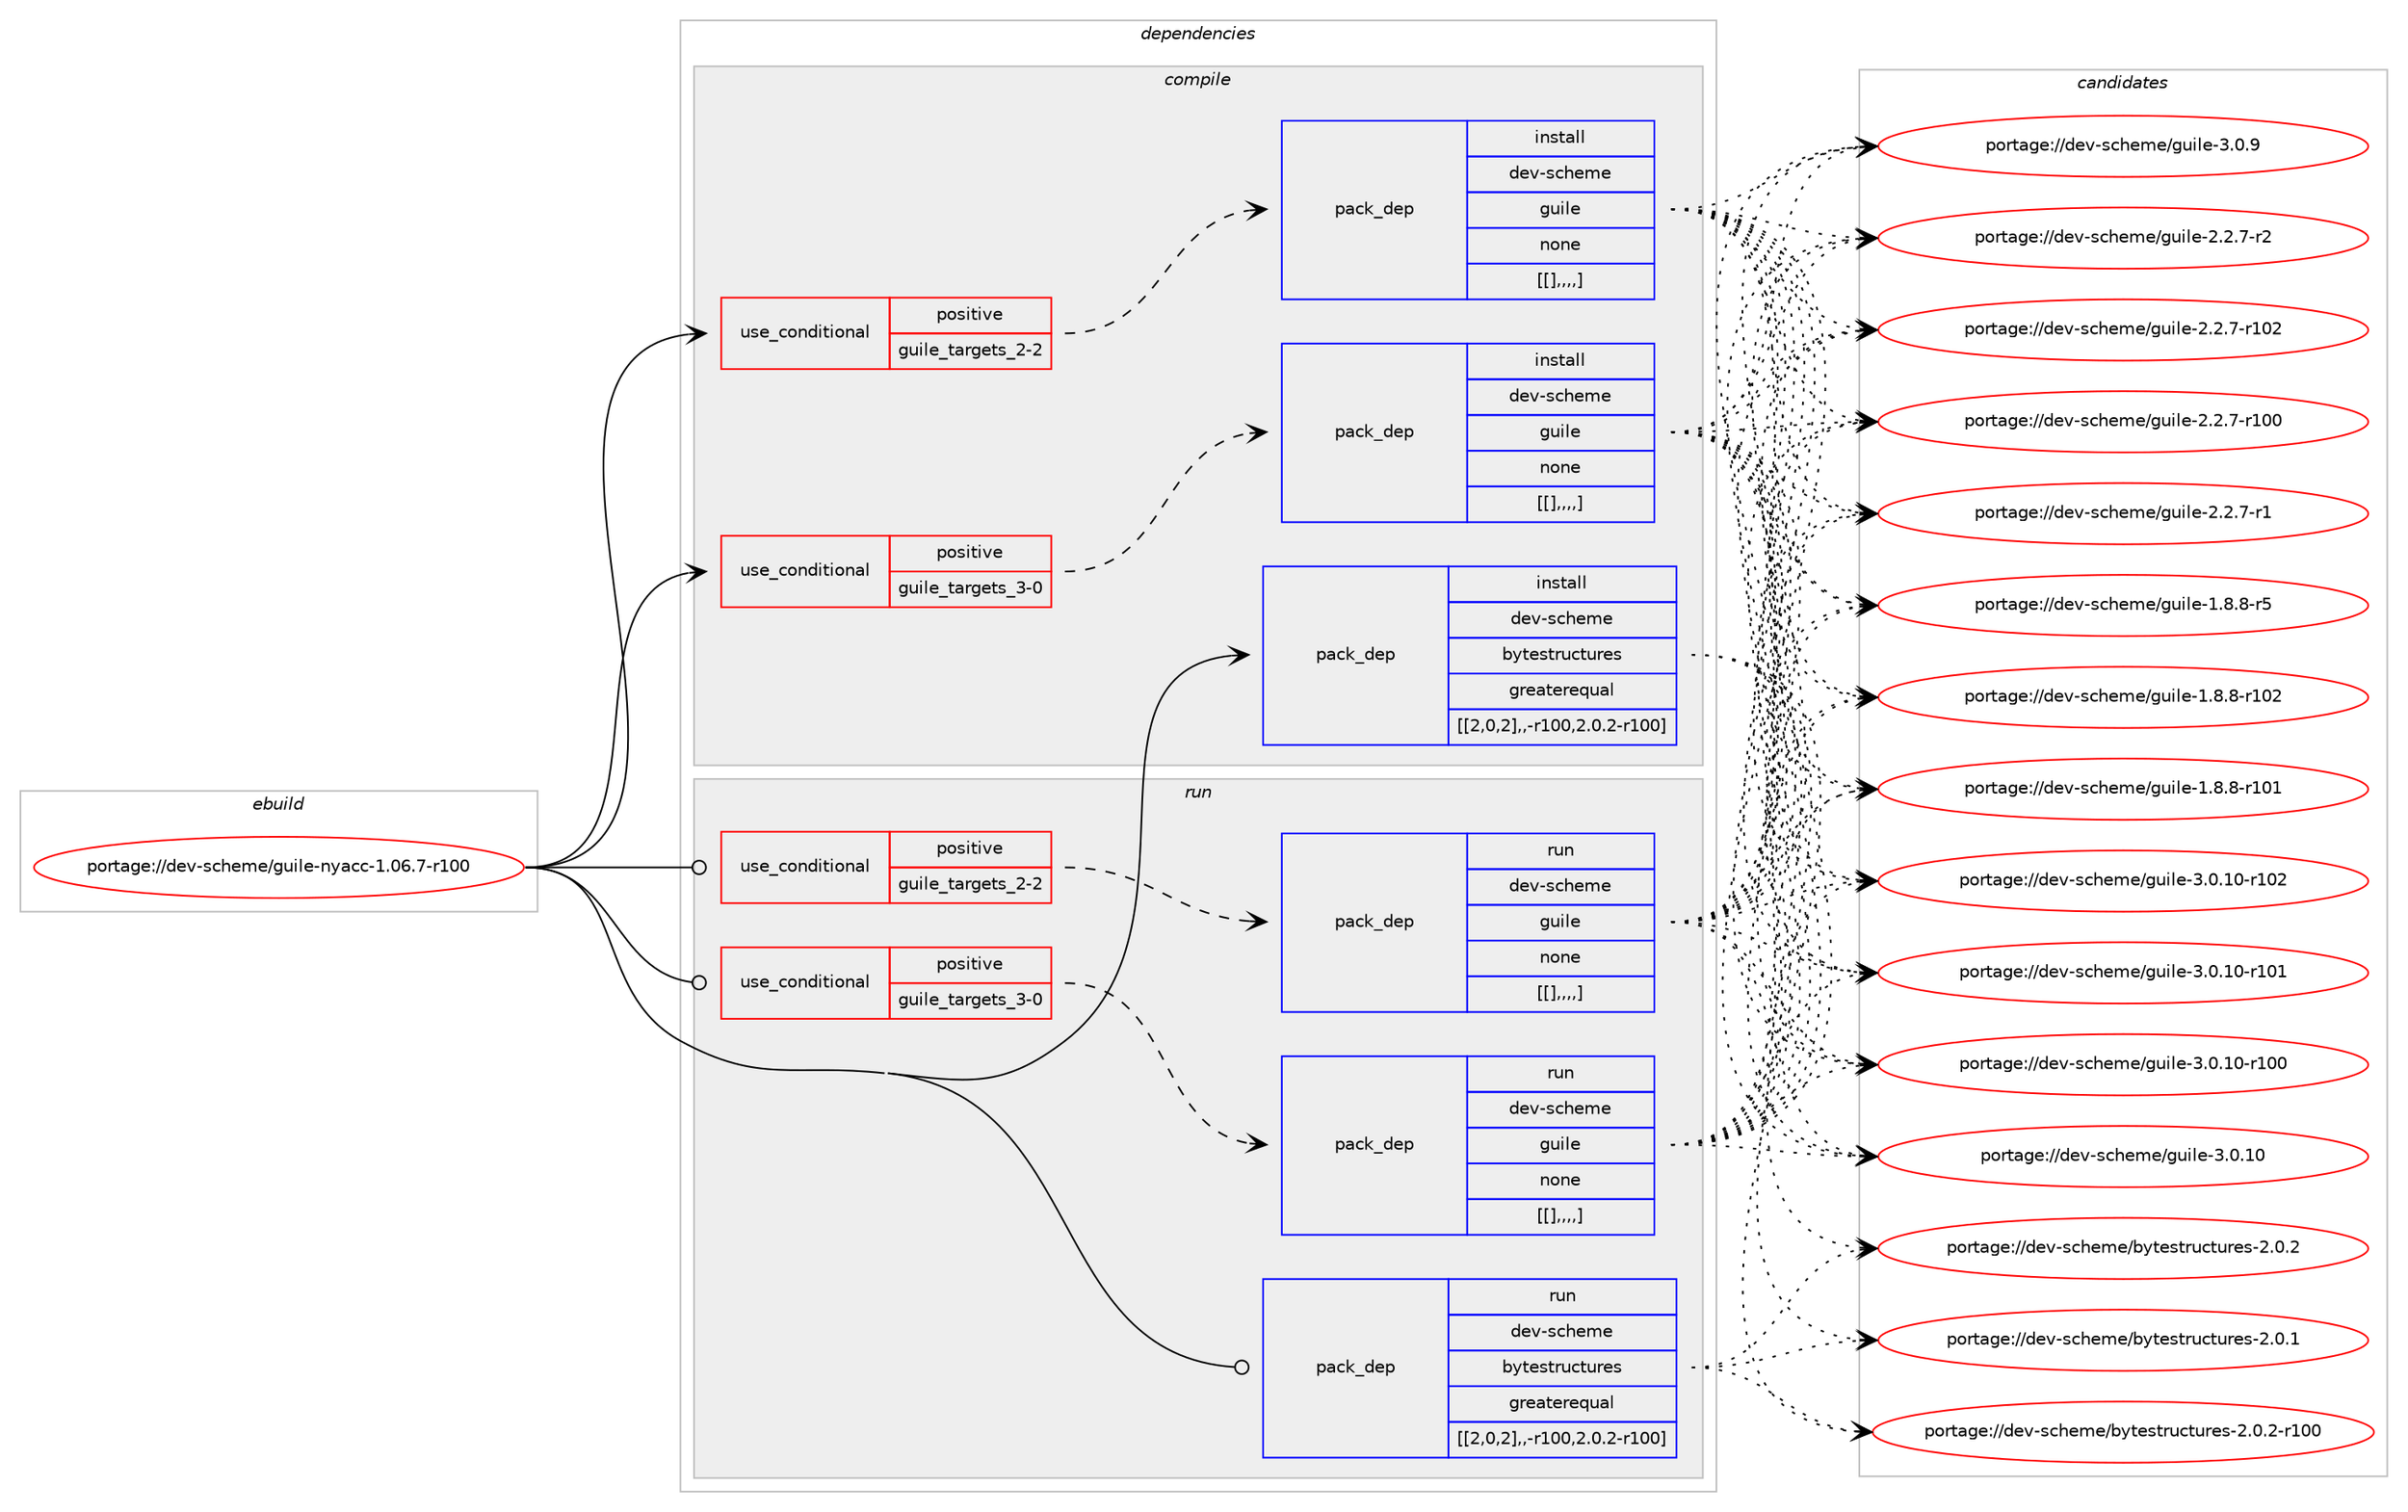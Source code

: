 digraph prolog {

# *************
# Graph options
# *************

newrank=true;
concentrate=true;
compound=true;
graph [rankdir=LR,fontname=Helvetica,fontsize=10,ranksep=1.5];#, ranksep=2.5, nodesep=0.2];
edge  [arrowhead=vee];
node  [fontname=Helvetica,fontsize=10];

# **********
# The ebuild
# **********

subgraph cluster_leftcol {
color=gray;
label=<<i>ebuild</i>>;
id [label="portage://dev-scheme/guile-nyacc-1.06.7-r100", color=red, width=4, href="../dev-scheme/guile-nyacc-1.06.7-r100.svg"];
}

# ****************
# The dependencies
# ****************

subgraph cluster_midcol {
color=gray;
label=<<i>dependencies</i>>;
subgraph cluster_compile {
fillcolor="#eeeeee";
style=filled;
label=<<i>compile</i>>;
subgraph cond63772 {
dependency220930 [label=<<TABLE BORDER="0" CELLBORDER="1" CELLSPACING="0" CELLPADDING="4"><TR><TD ROWSPAN="3" CELLPADDING="10">use_conditional</TD></TR><TR><TD>positive</TD></TR><TR><TD>guile_targets_2-2</TD></TR></TABLE>>, shape=none, color=red];
subgraph pack155673 {
dependency220970 [label=<<TABLE BORDER="0" CELLBORDER="1" CELLSPACING="0" CELLPADDING="4" WIDTH="220"><TR><TD ROWSPAN="6" CELLPADDING="30">pack_dep</TD></TR><TR><TD WIDTH="110">install</TD></TR><TR><TD>dev-scheme</TD></TR><TR><TD>guile</TD></TR><TR><TD>none</TD></TR><TR><TD>[[],,,,]</TD></TR></TABLE>>, shape=none, color=blue];
}
dependency220930:e -> dependency220970:w [weight=20,style="dashed",arrowhead="vee"];
}
id:e -> dependency220930:w [weight=20,style="solid",arrowhead="vee"];
subgraph cond63785 {
dependency220983 [label=<<TABLE BORDER="0" CELLBORDER="1" CELLSPACING="0" CELLPADDING="4"><TR><TD ROWSPAN="3" CELLPADDING="10">use_conditional</TD></TR><TR><TD>positive</TD></TR><TR><TD>guile_targets_3-0</TD></TR></TABLE>>, shape=none, color=red];
subgraph pack155714 {
dependency221007 [label=<<TABLE BORDER="0" CELLBORDER="1" CELLSPACING="0" CELLPADDING="4" WIDTH="220"><TR><TD ROWSPAN="6" CELLPADDING="30">pack_dep</TD></TR><TR><TD WIDTH="110">install</TD></TR><TR><TD>dev-scheme</TD></TR><TR><TD>guile</TD></TR><TR><TD>none</TD></TR><TR><TD>[[],,,,]</TD></TR></TABLE>>, shape=none, color=blue];
}
dependency220983:e -> dependency221007:w [weight=20,style="dashed",arrowhead="vee"];
}
id:e -> dependency220983:w [weight=20,style="solid",arrowhead="vee"];
subgraph pack155728 {
dependency221019 [label=<<TABLE BORDER="0" CELLBORDER="1" CELLSPACING="0" CELLPADDING="4" WIDTH="220"><TR><TD ROWSPAN="6" CELLPADDING="30">pack_dep</TD></TR><TR><TD WIDTH="110">install</TD></TR><TR><TD>dev-scheme</TD></TR><TR><TD>bytestructures</TD></TR><TR><TD>greaterequal</TD></TR><TR><TD>[[2,0,2],,-r100,2.0.2-r100]</TD></TR></TABLE>>, shape=none, color=blue];
}
id:e -> dependency221019:w [weight=20,style="solid",arrowhead="vee"];
}
subgraph cluster_compileandrun {
fillcolor="#eeeeee";
style=filled;
label=<<i>compile and run</i>>;
}
subgraph cluster_run {
fillcolor="#eeeeee";
style=filled;
label=<<i>run</i>>;
subgraph cond63798 {
dependency221039 [label=<<TABLE BORDER="0" CELLBORDER="1" CELLSPACING="0" CELLPADDING="4"><TR><TD ROWSPAN="3" CELLPADDING="10">use_conditional</TD></TR><TR><TD>positive</TD></TR><TR><TD>guile_targets_2-2</TD></TR></TABLE>>, shape=none, color=red];
subgraph pack155750 {
dependency221051 [label=<<TABLE BORDER="0" CELLBORDER="1" CELLSPACING="0" CELLPADDING="4" WIDTH="220"><TR><TD ROWSPAN="6" CELLPADDING="30">pack_dep</TD></TR><TR><TD WIDTH="110">run</TD></TR><TR><TD>dev-scheme</TD></TR><TR><TD>guile</TD></TR><TR><TD>none</TD></TR><TR><TD>[[],,,,]</TD></TR></TABLE>>, shape=none, color=blue];
}
dependency221039:e -> dependency221051:w [weight=20,style="dashed",arrowhead="vee"];
}
id:e -> dependency221039:w [weight=20,style="solid",arrowhead="odot"];
subgraph cond63805 {
dependency221079 [label=<<TABLE BORDER="0" CELLBORDER="1" CELLSPACING="0" CELLPADDING="4"><TR><TD ROWSPAN="3" CELLPADDING="10">use_conditional</TD></TR><TR><TD>positive</TD></TR><TR><TD>guile_targets_3-0</TD></TR></TABLE>>, shape=none, color=red];
subgraph pack155777 {
dependency221122 [label=<<TABLE BORDER="0" CELLBORDER="1" CELLSPACING="0" CELLPADDING="4" WIDTH="220"><TR><TD ROWSPAN="6" CELLPADDING="30">pack_dep</TD></TR><TR><TD WIDTH="110">run</TD></TR><TR><TD>dev-scheme</TD></TR><TR><TD>guile</TD></TR><TR><TD>none</TD></TR><TR><TD>[[],,,,]</TD></TR></TABLE>>, shape=none, color=blue];
}
dependency221079:e -> dependency221122:w [weight=20,style="dashed",arrowhead="vee"];
}
id:e -> dependency221079:w [weight=20,style="solid",arrowhead="odot"];
subgraph pack155840 {
dependency221186 [label=<<TABLE BORDER="0" CELLBORDER="1" CELLSPACING="0" CELLPADDING="4" WIDTH="220"><TR><TD ROWSPAN="6" CELLPADDING="30">pack_dep</TD></TR><TR><TD WIDTH="110">run</TD></TR><TR><TD>dev-scheme</TD></TR><TR><TD>bytestructures</TD></TR><TR><TD>greaterequal</TD></TR><TR><TD>[[2,0,2],,-r100,2.0.2-r100]</TD></TR></TABLE>>, shape=none, color=blue];
}
id:e -> dependency221186:w [weight=20,style="solid",arrowhead="odot"];
}
}

# **************
# The candidates
# **************

subgraph cluster_choices {
rank=same;
color=gray;
label=<<i>candidates</i>>;

subgraph choice155623 {
color=black;
nodesep=1;
choice1001011184511599104101109101471031171051081014551464846494845114494850 [label="portage://dev-scheme/guile-3.0.10-r102", color=red, width=4,href="../dev-scheme/guile-3.0.10-r102.svg"];
choice1001011184511599104101109101471031171051081014551464846494845114494849 [label="portage://dev-scheme/guile-3.0.10-r101", color=red, width=4,href="../dev-scheme/guile-3.0.10-r101.svg"];
choice1001011184511599104101109101471031171051081014551464846494845114494848 [label="portage://dev-scheme/guile-3.0.10-r100", color=red, width=4,href="../dev-scheme/guile-3.0.10-r100.svg"];
choice10010111845115991041011091014710311710510810145514648464948 [label="portage://dev-scheme/guile-3.0.10", color=red, width=4,href="../dev-scheme/guile-3.0.10.svg"];
choice100101118451159910410110910147103117105108101455146484657 [label="portage://dev-scheme/guile-3.0.9", color=red, width=4,href="../dev-scheme/guile-3.0.9.svg"];
choice1001011184511599104101109101471031171051081014550465046554511450 [label="portage://dev-scheme/guile-2.2.7-r2", color=red, width=4,href="../dev-scheme/guile-2.2.7-r2.svg"];
choice10010111845115991041011091014710311710510810145504650465545114494850 [label="portage://dev-scheme/guile-2.2.7-r102", color=red, width=4,href="../dev-scheme/guile-2.2.7-r102.svg"];
choice10010111845115991041011091014710311710510810145504650465545114494848 [label="portage://dev-scheme/guile-2.2.7-r100", color=red, width=4,href="../dev-scheme/guile-2.2.7-r100.svg"];
choice1001011184511599104101109101471031171051081014550465046554511449 [label="portage://dev-scheme/guile-2.2.7-r1", color=red, width=4,href="../dev-scheme/guile-2.2.7-r1.svg"];
choice1001011184511599104101109101471031171051081014549465646564511453 [label="portage://dev-scheme/guile-1.8.8-r5", color=red, width=4,href="../dev-scheme/guile-1.8.8-r5.svg"];
choice10010111845115991041011091014710311710510810145494656465645114494850 [label="portage://dev-scheme/guile-1.8.8-r102", color=red, width=4,href="../dev-scheme/guile-1.8.8-r102.svg"];
choice10010111845115991041011091014710311710510810145494656465645114494849 [label="portage://dev-scheme/guile-1.8.8-r101", color=red, width=4,href="../dev-scheme/guile-1.8.8-r101.svg"];
dependency220970:e -> choice1001011184511599104101109101471031171051081014551464846494845114494850:w [style=dotted,weight="100"];
dependency220970:e -> choice1001011184511599104101109101471031171051081014551464846494845114494849:w [style=dotted,weight="100"];
dependency220970:e -> choice1001011184511599104101109101471031171051081014551464846494845114494848:w [style=dotted,weight="100"];
dependency220970:e -> choice10010111845115991041011091014710311710510810145514648464948:w [style=dotted,weight="100"];
dependency220970:e -> choice100101118451159910410110910147103117105108101455146484657:w [style=dotted,weight="100"];
dependency220970:e -> choice1001011184511599104101109101471031171051081014550465046554511450:w [style=dotted,weight="100"];
dependency220970:e -> choice10010111845115991041011091014710311710510810145504650465545114494850:w [style=dotted,weight="100"];
dependency220970:e -> choice10010111845115991041011091014710311710510810145504650465545114494848:w [style=dotted,weight="100"];
dependency220970:e -> choice1001011184511599104101109101471031171051081014550465046554511449:w [style=dotted,weight="100"];
dependency220970:e -> choice1001011184511599104101109101471031171051081014549465646564511453:w [style=dotted,weight="100"];
dependency220970:e -> choice10010111845115991041011091014710311710510810145494656465645114494850:w [style=dotted,weight="100"];
dependency220970:e -> choice10010111845115991041011091014710311710510810145494656465645114494849:w [style=dotted,weight="100"];
}
subgraph choice155642 {
color=black;
nodesep=1;
choice1001011184511599104101109101471031171051081014551464846494845114494850 [label="portage://dev-scheme/guile-3.0.10-r102", color=red, width=4,href="../dev-scheme/guile-3.0.10-r102.svg"];
choice1001011184511599104101109101471031171051081014551464846494845114494849 [label="portage://dev-scheme/guile-3.0.10-r101", color=red, width=4,href="../dev-scheme/guile-3.0.10-r101.svg"];
choice1001011184511599104101109101471031171051081014551464846494845114494848 [label="portage://dev-scheme/guile-3.0.10-r100", color=red, width=4,href="../dev-scheme/guile-3.0.10-r100.svg"];
choice10010111845115991041011091014710311710510810145514648464948 [label="portage://dev-scheme/guile-3.0.10", color=red, width=4,href="../dev-scheme/guile-3.0.10.svg"];
choice100101118451159910410110910147103117105108101455146484657 [label="portage://dev-scheme/guile-3.0.9", color=red, width=4,href="../dev-scheme/guile-3.0.9.svg"];
choice1001011184511599104101109101471031171051081014550465046554511450 [label="portage://dev-scheme/guile-2.2.7-r2", color=red, width=4,href="../dev-scheme/guile-2.2.7-r2.svg"];
choice10010111845115991041011091014710311710510810145504650465545114494850 [label="portage://dev-scheme/guile-2.2.7-r102", color=red, width=4,href="../dev-scheme/guile-2.2.7-r102.svg"];
choice10010111845115991041011091014710311710510810145504650465545114494848 [label="portage://dev-scheme/guile-2.2.7-r100", color=red, width=4,href="../dev-scheme/guile-2.2.7-r100.svg"];
choice1001011184511599104101109101471031171051081014550465046554511449 [label="portage://dev-scheme/guile-2.2.7-r1", color=red, width=4,href="../dev-scheme/guile-2.2.7-r1.svg"];
choice1001011184511599104101109101471031171051081014549465646564511453 [label="portage://dev-scheme/guile-1.8.8-r5", color=red, width=4,href="../dev-scheme/guile-1.8.8-r5.svg"];
choice10010111845115991041011091014710311710510810145494656465645114494850 [label="portage://dev-scheme/guile-1.8.8-r102", color=red, width=4,href="../dev-scheme/guile-1.8.8-r102.svg"];
choice10010111845115991041011091014710311710510810145494656465645114494849 [label="portage://dev-scheme/guile-1.8.8-r101", color=red, width=4,href="../dev-scheme/guile-1.8.8-r101.svg"];
dependency221007:e -> choice1001011184511599104101109101471031171051081014551464846494845114494850:w [style=dotted,weight="100"];
dependency221007:e -> choice1001011184511599104101109101471031171051081014551464846494845114494849:w [style=dotted,weight="100"];
dependency221007:e -> choice1001011184511599104101109101471031171051081014551464846494845114494848:w [style=dotted,weight="100"];
dependency221007:e -> choice10010111845115991041011091014710311710510810145514648464948:w [style=dotted,weight="100"];
dependency221007:e -> choice100101118451159910410110910147103117105108101455146484657:w [style=dotted,weight="100"];
dependency221007:e -> choice1001011184511599104101109101471031171051081014550465046554511450:w [style=dotted,weight="100"];
dependency221007:e -> choice10010111845115991041011091014710311710510810145504650465545114494850:w [style=dotted,weight="100"];
dependency221007:e -> choice10010111845115991041011091014710311710510810145504650465545114494848:w [style=dotted,weight="100"];
dependency221007:e -> choice1001011184511599104101109101471031171051081014550465046554511449:w [style=dotted,weight="100"];
dependency221007:e -> choice1001011184511599104101109101471031171051081014549465646564511453:w [style=dotted,weight="100"];
dependency221007:e -> choice10010111845115991041011091014710311710510810145494656465645114494850:w [style=dotted,weight="100"];
dependency221007:e -> choice10010111845115991041011091014710311710510810145494656465645114494849:w [style=dotted,weight="100"];
}
subgraph choice155732 {
color=black;
nodesep=1;
choice100101118451159910410110910147981211161011151161141179911611711410111545504648465045114494848 [label="portage://dev-scheme/bytestructures-2.0.2-r100", color=red, width=4,href="../dev-scheme/bytestructures-2.0.2-r100.svg"];
choice1001011184511599104101109101479812111610111511611411799116117114101115455046484650 [label="portage://dev-scheme/bytestructures-2.0.2", color=red, width=4,href="../dev-scheme/bytestructures-2.0.2.svg"];
choice1001011184511599104101109101479812111610111511611411799116117114101115455046484649 [label="portage://dev-scheme/bytestructures-2.0.1", color=red, width=4,href="../dev-scheme/bytestructures-2.0.1.svg"];
dependency221019:e -> choice100101118451159910410110910147981211161011151161141179911611711410111545504648465045114494848:w [style=dotted,weight="100"];
dependency221019:e -> choice1001011184511599104101109101479812111610111511611411799116117114101115455046484650:w [style=dotted,weight="100"];
dependency221019:e -> choice1001011184511599104101109101479812111610111511611411799116117114101115455046484649:w [style=dotted,weight="100"];
}
subgraph choice155745 {
color=black;
nodesep=1;
choice1001011184511599104101109101471031171051081014551464846494845114494850 [label="portage://dev-scheme/guile-3.0.10-r102", color=red, width=4,href="../dev-scheme/guile-3.0.10-r102.svg"];
choice1001011184511599104101109101471031171051081014551464846494845114494849 [label="portage://dev-scheme/guile-3.0.10-r101", color=red, width=4,href="../dev-scheme/guile-3.0.10-r101.svg"];
choice1001011184511599104101109101471031171051081014551464846494845114494848 [label="portage://dev-scheme/guile-3.0.10-r100", color=red, width=4,href="../dev-scheme/guile-3.0.10-r100.svg"];
choice10010111845115991041011091014710311710510810145514648464948 [label="portage://dev-scheme/guile-3.0.10", color=red, width=4,href="../dev-scheme/guile-3.0.10.svg"];
choice100101118451159910410110910147103117105108101455146484657 [label="portage://dev-scheme/guile-3.0.9", color=red, width=4,href="../dev-scheme/guile-3.0.9.svg"];
choice1001011184511599104101109101471031171051081014550465046554511450 [label="portage://dev-scheme/guile-2.2.7-r2", color=red, width=4,href="../dev-scheme/guile-2.2.7-r2.svg"];
choice10010111845115991041011091014710311710510810145504650465545114494850 [label="portage://dev-scheme/guile-2.2.7-r102", color=red, width=4,href="../dev-scheme/guile-2.2.7-r102.svg"];
choice10010111845115991041011091014710311710510810145504650465545114494848 [label="portage://dev-scheme/guile-2.2.7-r100", color=red, width=4,href="../dev-scheme/guile-2.2.7-r100.svg"];
choice1001011184511599104101109101471031171051081014550465046554511449 [label="portage://dev-scheme/guile-2.2.7-r1", color=red, width=4,href="../dev-scheme/guile-2.2.7-r1.svg"];
choice1001011184511599104101109101471031171051081014549465646564511453 [label="portage://dev-scheme/guile-1.8.8-r5", color=red, width=4,href="../dev-scheme/guile-1.8.8-r5.svg"];
choice10010111845115991041011091014710311710510810145494656465645114494850 [label="portage://dev-scheme/guile-1.8.8-r102", color=red, width=4,href="../dev-scheme/guile-1.8.8-r102.svg"];
choice10010111845115991041011091014710311710510810145494656465645114494849 [label="portage://dev-scheme/guile-1.8.8-r101", color=red, width=4,href="../dev-scheme/guile-1.8.8-r101.svg"];
dependency221051:e -> choice1001011184511599104101109101471031171051081014551464846494845114494850:w [style=dotted,weight="100"];
dependency221051:e -> choice1001011184511599104101109101471031171051081014551464846494845114494849:w [style=dotted,weight="100"];
dependency221051:e -> choice1001011184511599104101109101471031171051081014551464846494845114494848:w [style=dotted,weight="100"];
dependency221051:e -> choice10010111845115991041011091014710311710510810145514648464948:w [style=dotted,weight="100"];
dependency221051:e -> choice100101118451159910410110910147103117105108101455146484657:w [style=dotted,weight="100"];
dependency221051:e -> choice1001011184511599104101109101471031171051081014550465046554511450:w [style=dotted,weight="100"];
dependency221051:e -> choice10010111845115991041011091014710311710510810145504650465545114494850:w [style=dotted,weight="100"];
dependency221051:e -> choice10010111845115991041011091014710311710510810145504650465545114494848:w [style=dotted,weight="100"];
dependency221051:e -> choice1001011184511599104101109101471031171051081014550465046554511449:w [style=dotted,weight="100"];
dependency221051:e -> choice1001011184511599104101109101471031171051081014549465646564511453:w [style=dotted,weight="100"];
dependency221051:e -> choice10010111845115991041011091014710311710510810145494656465645114494850:w [style=dotted,weight="100"];
dependency221051:e -> choice10010111845115991041011091014710311710510810145494656465645114494849:w [style=dotted,weight="100"];
}
subgraph choice155801 {
color=black;
nodesep=1;
choice1001011184511599104101109101471031171051081014551464846494845114494850 [label="portage://dev-scheme/guile-3.0.10-r102", color=red, width=4,href="../dev-scheme/guile-3.0.10-r102.svg"];
choice1001011184511599104101109101471031171051081014551464846494845114494849 [label="portage://dev-scheme/guile-3.0.10-r101", color=red, width=4,href="../dev-scheme/guile-3.0.10-r101.svg"];
choice1001011184511599104101109101471031171051081014551464846494845114494848 [label="portage://dev-scheme/guile-3.0.10-r100", color=red, width=4,href="../dev-scheme/guile-3.0.10-r100.svg"];
choice10010111845115991041011091014710311710510810145514648464948 [label="portage://dev-scheme/guile-3.0.10", color=red, width=4,href="../dev-scheme/guile-3.0.10.svg"];
choice100101118451159910410110910147103117105108101455146484657 [label="portage://dev-scheme/guile-3.0.9", color=red, width=4,href="../dev-scheme/guile-3.0.9.svg"];
choice1001011184511599104101109101471031171051081014550465046554511450 [label="portage://dev-scheme/guile-2.2.7-r2", color=red, width=4,href="../dev-scheme/guile-2.2.7-r2.svg"];
choice10010111845115991041011091014710311710510810145504650465545114494850 [label="portage://dev-scheme/guile-2.2.7-r102", color=red, width=4,href="../dev-scheme/guile-2.2.7-r102.svg"];
choice10010111845115991041011091014710311710510810145504650465545114494848 [label="portage://dev-scheme/guile-2.2.7-r100", color=red, width=4,href="../dev-scheme/guile-2.2.7-r100.svg"];
choice1001011184511599104101109101471031171051081014550465046554511449 [label="portage://dev-scheme/guile-2.2.7-r1", color=red, width=4,href="../dev-scheme/guile-2.2.7-r1.svg"];
choice1001011184511599104101109101471031171051081014549465646564511453 [label="portage://dev-scheme/guile-1.8.8-r5", color=red, width=4,href="../dev-scheme/guile-1.8.8-r5.svg"];
choice10010111845115991041011091014710311710510810145494656465645114494850 [label="portage://dev-scheme/guile-1.8.8-r102", color=red, width=4,href="../dev-scheme/guile-1.8.8-r102.svg"];
choice10010111845115991041011091014710311710510810145494656465645114494849 [label="portage://dev-scheme/guile-1.8.8-r101", color=red, width=4,href="../dev-scheme/guile-1.8.8-r101.svg"];
dependency221122:e -> choice1001011184511599104101109101471031171051081014551464846494845114494850:w [style=dotted,weight="100"];
dependency221122:e -> choice1001011184511599104101109101471031171051081014551464846494845114494849:w [style=dotted,weight="100"];
dependency221122:e -> choice1001011184511599104101109101471031171051081014551464846494845114494848:w [style=dotted,weight="100"];
dependency221122:e -> choice10010111845115991041011091014710311710510810145514648464948:w [style=dotted,weight="100"];
dependency221122:e -> choice100101118451159910410110910147103117105108101455146484657:w [style=dotted,weight="100"];
dependency221122:e -> choice1001011184511599104101109101471031171051081014550465046554511450:w [style=dotted,weight="100"];
dependency221122:e -> choice10010111845115991041011091014710311710510810145504650465545114494850:w [style=dotted,weight="100"];
dependency221122:e -> choice10010111845115991041011091014710311710510810145504650465545114494848:w [style=dotted,weight="100"];
dependency221122:e -> choice1001011184511599104101109101471031171051081014550465046554511449:w [style=dotted,weight="100"];
dependency221122:e -> choice1001011184511599104101109101471031171051081014549465646564511453:w [style=dotted,weight="100"];
dependency221122:e -> choice10010111845115991041011091014710311710510810145494656465645114494850:w [style=dotted,weight="100"];
dependency221122:e -> choice10010111845115991041011091014710311710510810145494656465645114494849:w [style=dotted,weight="100"];
}
subgraph choice155816 {
color=black;
nodesep=1;
choice100101118451159910410110910147981211161011151161141179911611711410111545504648465045114494848 [label="portage://dev-scheme/bytestructures-2.0.2-r100", color=red, width=4,href="../dev-scheme/bytestructures-2.0.2-r100.svg"];
choice1001011184511599104101109101479812111610111511611411799116117114101115455046484650 [label="portage://dev-scheme/bytestructures-2.0.2", color=red, width=4,href="../dev-scheme/bytestructures-2.0.2.svg"];
choice1001011184511599104101109101479812111610111511611411799116117114101115455046484649 [label="portage://dev-scheme/bytestructures-2.0.1", color=red, width=4,href="../dev-scheme/bytestructures-2.0.1.svg"];
dependency221186:e -> choice100101118451159910410110910147981211161011151161141179911611711410111545504648465045114494848:w [style=dotted,weight="100"];
dependency221186:e -> choice1001011184511599104101109101479812111610111511611411799116117114101115455046484650:w [style=dotted,weight="100"];
dependency221186:e -> choice1001011184511599104101109101479812111610111511611411799116117114101115455046484649:w [style=dotted,weight="100"];
}
}

}
